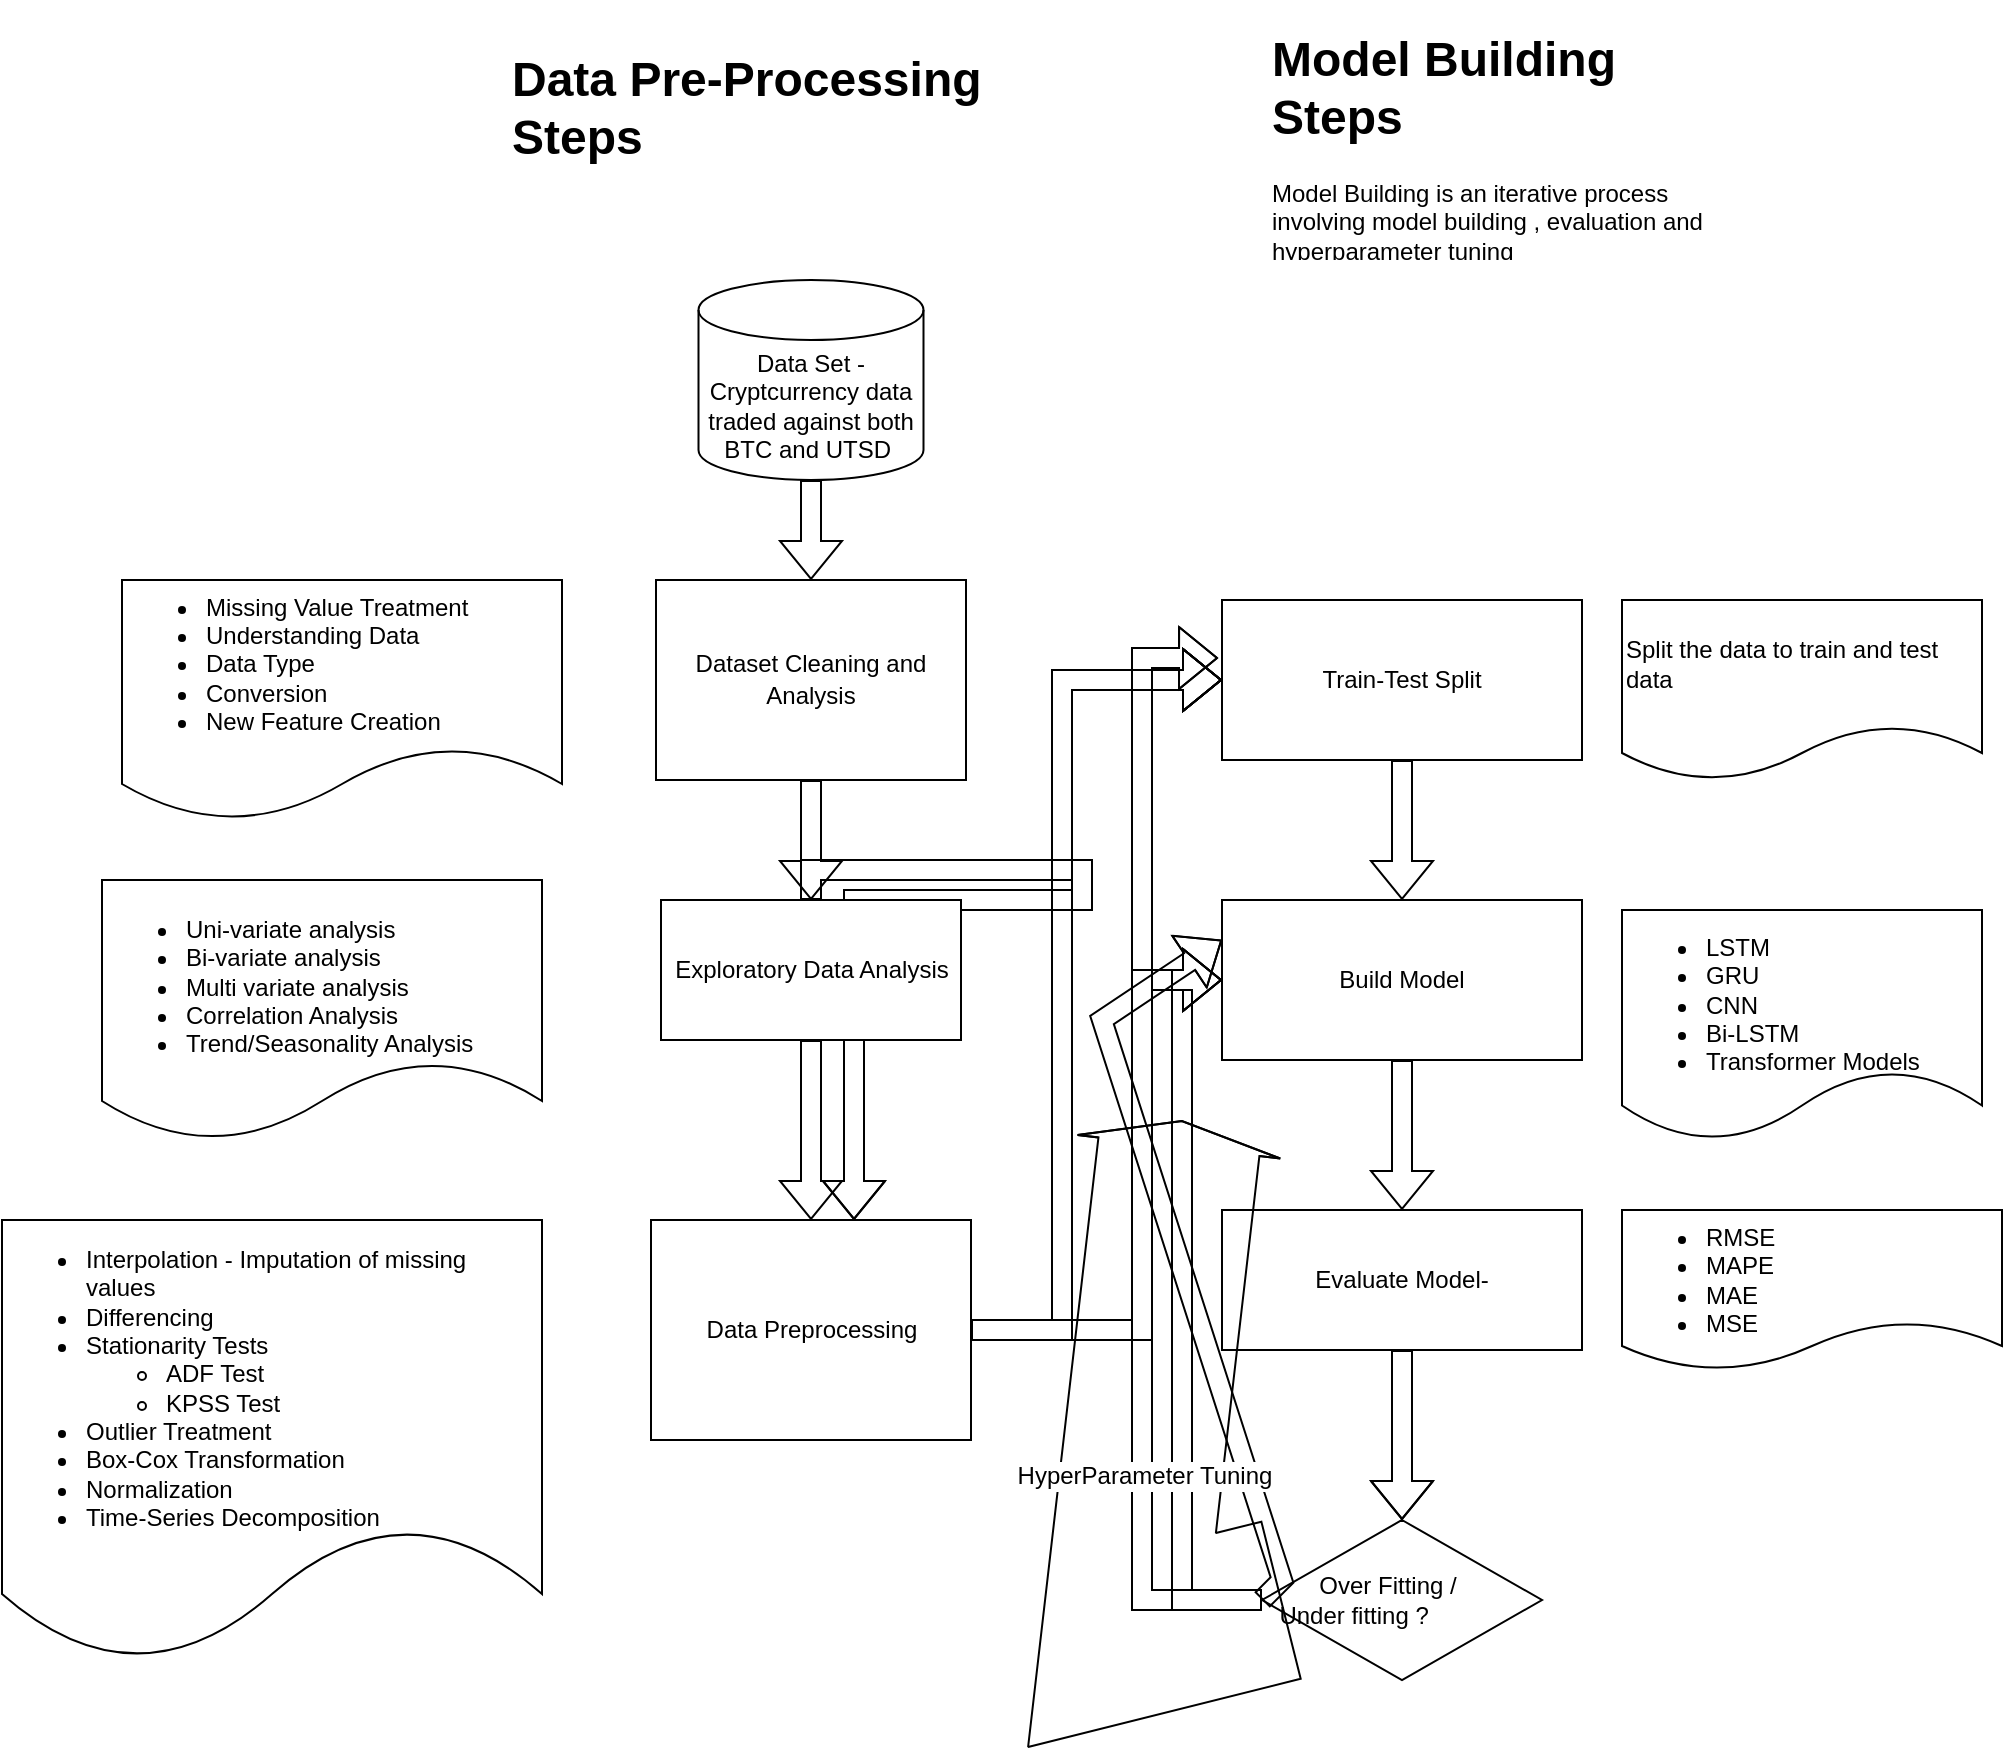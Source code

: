 <mxfile version="15.6.3" type="github">
  <diagram id="C5RBs43oDa-KdzZeNtuy" name="Page-1">
    <mxGraphModel dx="1929" dy="1694" grid="1" gridSize="10" guides="1" tooltips="1" connect="1" arrows="1" fold="1" page="1" pageScale="1" pageWidth="827" pageHeight="1169" math="0" shadow="0">
      <root>
        <mxCell id="WIyWlLk6GJQsqaUBKTNV-0" />
        <mxCell id="WIyWlLk6GJQsqaUBKTNV-1" parent="WIyWlLk6GJQsqaUBKTNV-0" />
        <mxCell id="t1fawfqg2BoMNpG_9KWW-0" value="Data Set - Cryptcurrency data traded against both BTC and UTSD&amp;nbsp;" style="shape=cylinder3;whiteSpace=wrap;html=1;boundedLbl=1;backgroundOutline=1;size=15;" vertex="1" parent="WIyWlLk6GJQsqaUBKTNV-1">
          <mxGeometry x="318.25" y="50" width="112.5" height="100" as="geometry" />
        </mxCell>
        <mxCell id="t1fawfqg2BoMNpG_9KWW-3" value="" style="endArrow=classic;html=1;rounded=0;entryX=0.5;entryY=0;entryDx=0;entryDy=0;shape=flexArrow;exitX=0.5;exitY=1;exitDx=0;exitDy=0;exitPerimeter=0;" edge="1" parent="WIyWlLk6GJQsqaUBKTNV-1" source="t1fawfqg2BoMNpG_9KWW-0" target="t1fawfqg2BoMNpG_9KWW-4">
          <mxGeometry width="50" height="50" relative="1" as="geometry">
            <mxPoint x="337" y="130" as="sourcePoint" />
            <mxPoint x="312" y="180" as="targetPoint" />
          </mxGeometry>
        </mxCell>
        <mxCell id="t1fawfqg2BoMNpG_9KWW-8" value="" style="edgeStyle=orthogonalEdgeStyle;rounded=0;orthogonalLoop=1;jettySize=auto;html=1;fontSize=12;shape=flexArrow;" edge="1" parent="WIyWlLk6GJQsqaUBKTNV-1" source="t1fawfqg2BoMNpG_9KWW-4" target="t1fawfqg2BoMNpG_9KWW-7">
          <mxGeometry relative="1" as="geometry" />
        </mxCell>
        <mxCell id="t1fawfqg2BoMNpG_9KWW-4" value="&lt;p class=&quot;MsoNormal&quot; style=&quot;margin-left: 0in&quot;&gt;&lt;span lang=&quot;EN-GB&quot; style=&quot;line-height: 115%&quot;&gt;&lt;font style=&quot;font-size: 12px&quot;&gt;Dataset Cleaning and Analysis&lt;/font&gt;&lt;span style=&quot;font-size: 12pt&quot;&gt;&lt;b&gt;&lt;/b&gt;&lt;/span&gt;&lt;/span&gt;&lt;/p&gt;" style="rounded=0;whiteSpace=wrap;html=1;" vertex="1" parent="WIyWlLk6GJQsqaUBKTNV-1">
          <mxGeometry x="297" y="200" width="155" height="100" as="geometry" />
        </mxCell>
        <mxCell id="t1fawfqg2BoMNpG_9KWW-6" value="&lt;div&gt;&lt;div&gt;&lt;br&gt;&lt;/div&gt;&lt;ul&gt;&lt;li&gt;&lt;span&gt;Missing Value Treatment&lt;/span&gt;&lt;br&gt;&lt;/li&gt;&lt;li&gt;&lt;span&gt;Understanding Data&lt;/span&gt;&lt;br&gt;&lt;/li&gt;&lt;li&gt;&lt;span&gt;Data Type&amp;nbsp;&lt;/span&gt;&lt;br&gt;&lt;/li&gt;&lt;li&gt;&lt;span&gt;Conversion&lt;/span&gt;&lt;br&gt;&lt;/li&gt;&lt;li&gt;&lt;span&gt;New Feature Creation&lt;/span&gt;&lt;br&gt;&lt;/li&gt;&lt;/ul&gt;&lt;/div&gt;&lt;div&gt;&lt;span&gt;&lt;br&gt;&lt;/span&gt;&lt;/div&gt;" style="shape=document;whiteSpace=wrap;html=1;boundedLbl=1;fontSize=12;align=left;" vertex="1" parent="WIyWlLk6GJQsqaUBKTNV-1">
          <mxGeometry x="30" y="200" width="220" height="120" as="geometry" />
        </mxCell>
        <mxCell id="t1fawfqg2BoMNpG_9KWW-11" value="" style="edgeStyle=orthogonalEdgeStyle;shape=flexArrow;rounded=0;orthogonalLoop=1;jettySize=auto;html=1;fontSize=12;" edge="1" parent="WIyWlLk6GJQsqaUBKTNV-1" source="t1fawfqg2BoMNpG_9KWW-7" target="t1fawfqg2BoMNpG_9KWW-10">
          <mxGeometry relative="1" as="geometry">
            <Array as="points">
              <mxPoint x="510" y="345" />
              <mxPoint x="510" y="360" />
              <mxPoint x="396" y="360" />
            </Array>
          </mxGeometry>
        </mxCell>
        <mxCell id="t1fawfqg2BoMNpG_9KWW-28" value="" style="edgeStyle=orthogonalEdgeStyle;shape=flexArrow;rounded=0;orthogonalLoop=1;jettySize=auto;html=1;fontSize=12;" edge="1" parent="WIyWlLk6GJQsqaUBKTNV-1" source="t1fawfqg2BoMNpG_9KWW-7" target="t1fawfqg2BoMNpG_9KWW-10">
          <mxGeometry relative="1" as="geometry" />
        </mxCell>
        <mxCell id="t1fawfqg2BoMNpG_9KWW-7" value="Exploratory Data Analysis" style="whiteSpace=wrap;html=1;rounded=0;" vertex="1" parent="WIyWlLk6GJQsqaUBKTNV-1">
          <mxGeometry x="299.5" y="360" width="150" height="70" as="geometry" />
        </mxCell>
        <mxCell id="t1fawfqg2BoMNpG_9KWW-9" value="&lt;div&gt;&lt;div&gt;&lt;br&gt;&lt;/div&gt;&lt;ul&gt;&lt;li&gt;Uni-variate analysis&lt;/li&gt;&lt;li&gt;&lt;span&gt;Bi-variate analysis&lt;/span&gt;&lt;br&gt;&lt;/li&gt;&lt;li&gt;&lt;span&gt;Multi variate analysis&lt;/span&gt;&lt;br&gt;&lt;/li&gt;&lt;li&gt;Correlation Analysis&lt;/li&gt;&lt;li&gt;Trend/Seasonality Analysis&lt;/li&gt;&lt;/ul&gt;&lt;/div&gt;" style="shape=document;whiteSpace=wrap;html=1;boundedLbl=1;fontSize=12;align=left;" vertex="1" parent="WIyWlLk6GJQsqaUBKTNV-1">
          <mxGeometry x="20" y="350" width="220" height="130" as="geometry" />
        </mxCell>
        <mxCell id="t1fawfqg2BoMNpG_9KWW-32" style="edgeStyle=orthogonalEdgeStyle;shape=flexArrow;rounded=0;orthogonalLoop=1;jettySize=auto;html=1;fontSize=12;" edge="1" parent="WIyWlLk6GJQsqaUBKTNV-1" source="t1fawfqg2BoMNpG_9KWW-10" target="t1fawfqg2BoMNpG_9KWW-14">
          <mxGeometry relative="1" as="geometry">
            <Array as="points">
              <mxPoint x="540" y="575" />
              <mxPoint x="540" y="250" />
            </Array>
          </mxGeometry>
        </mxCell>
        <mxCell id="t1fawfqg2BoMNpG_9KWW-33" style="edgeStyle=orthogonalEdgeStyle;shape=flexArrow;rounded=0;orthogonalLoop=1;jettySize=auto;html=1;fontSize=12;entryX=-0.011;entryY=0.363;entryDx=0;entryDy=0;entryPerimeter=0;" edge="1" parent="WIyWlLk6GJQsqaUBKTNV-1" source="t1fawfqg2BoMNpG_9KWW-10" target="t1fawfqg2BoMNpG_9KWW-14">
          <mxGeometry relative="1" as="geometry">
            <Array as="points">
              <mxPoint x="540" y="575" />
              <mxPoint x="540" y="239" />
            </Array>
          </mxGeometry>
        </mxCell>
        <mxCell id="t1fawfqg2BoMNpG_9KWW-46" style="edgeStyle=orthogonalEdgeStyle;shape=flexArrow;rounded=0;orthogonalLoop=1;jettySize=auto;html=1;fontSize=12;" edge="1" parent="WIyWlLk6GJQsqaUBKTNV-1" source="t1fawfqg2BoMNpG_9KWW-10" target="t1fawfqg2BoMNpG_9KWW-14">
          <mxGeometry relative="1" as="geometry">
            <Array as="points">
              <mxPoint x="500" y="575" />
              <mxPoint x="500" y="250" />
            </Array>
          </mxGeometry>
        </mxCell>
        <mxCell id="t1fawfqg2BoMNpG_9KWW-10" value="Data Preprocessing" style="whiteSpace=wrap;html=1;rounded=0;" vertex="1" parent="WIyWlLk6GJQsqaUBKTNV-1">
          <mxGeometry x="294.5" y="520" width="160" height="110" as="geometry" />
        </mxCell>
        <mxCell id="t1fawfqg2BoMNpG_9KWW-12" value="&lt;div&gt;&lt;br&gt;&lt;/div&gt;&lt;ul&gt;&lt;li&gt;Interpolation - Imputation of missing values&lt;/li&gt;&lt;li&gt;Differencing&lt;/li&gt;&lt;li&gt;Stationarity Tests&lt;/li&gt;&lt;ul&gt;&lt;li&gt;&lt;span&gt;ADF Test&lt;/span&gt;&lt;/li&gt;&lt;li&gt;&lt;span&gt;KPSS Test&lt;/span&gt;&lt;/li&gt;&lt;/ul&gt;&lt;li&gt;Outlier Treatment&lt;/li&gt;&lt;li&gt;Box-Cox Transformation&lt;/li&gt;&lt;li&gt;Normalization&lt;/li&gt;&lt;li&gt;Time-Series Decomposition&lt;/li&gt;&lt;/ul&gt;&lt;blockquote style=&quot;margin: 0 0 0 40px ; border: none ; padding: 0px&quot;&gt;&lt;/blockquote&gt;" style="shape=document;whiteSpace=wrap;html=1;boundedLbl=1;fontSize=12;align=left;" vertex="1" parent="WIyWlLk6GJQsqaUBKTNV-1">
          <mxGeometry x="-30" y="520" width="270" height="220" as="geometry" />
        </mxCell>
        <mxCell id="t1fawfqg2BoMNpG_9KWW-30" value="" style="edgeStyle=orthogonalEdgeStyle;shape=flexArrow;rounded=0;orthogonalLoop=1;jettySize=auto;html=1;fontSize=12;" edge="1" parent="WIyWlLk6GJQsqaUBKTNV-1" source="t1fawfqg2BoMNpG_9KWW-14" target="t1fawfqg2BoMNpG_9KWW-16">
          <mxGeometry relative="1" as="geometry" />
        </mxCell>
        <mxCell id="t1fawfqg2BoMNpG_9KWW-14" value="Train-Test Split" style="whiteSpace=wrap;html=1;rounded=0;" vertex="1" parent="WIyWlLk6GJQsqaUBKTNV-1">
          <mxGeometry x="580" y="210" width="180" height="80" as="geometry" />
        </mxCell>
        <mxCell id="t1fawfqg2BoMNpG_9KWW-31" value="" style="edgeStyle=orthogonalEdgeStyle;shape=flexArrow;rounded=0;orthogonalLoop=1;jettySize=auto;html=1;fontSize=12;" edge="1" parent="WIyWlLk6GJQsqaUBKTNV-1" source="t1fawfqg2BoMNpG_9KWW-16" target="t1fawfqg2BoMNpG_9KWW-19">
          <mxGeometry relative="1" as="geometry" />
        </mxCell>
        <mxCell id="t1fawfqg2BoMNpG_9KWW-16" value="Build Model" style="whiteSpace=wrap;html=1;rounded=0;" vertex="1" parent="WIyWlLk6GJQsqaUBKTNV-1">
          <mxGeometry x="580" y="360" width="180" height="80" as="geometry" />
        </mxCell>
        <mxCell id="t1fawfqg2BoMNpG_9KWW-18" value="&lt;div&gt;&lt;br&gt;&lt;/div&gt;&lt;ul&gt;&lt;li&gt;LSTM&lt;/li&gt;&lt;li&gt;GRU&lt;/li&gt;&lt;li&gt;CNN&lt;/li&gt;&lt;li&gt;Bi-LSTM&lt;/li&gt;&lt;li&gt;Transformer Models&lt;/li&gt;&lt;/ul&gt;&lt;blockquote style=&quot;margin: 0 0 0 40px ; border: none ; padding: 0px&quot;&gt;&lt;/blockquote&gt;" style="shape=document;whiteSpace=wrap;html=1;boundedLbl=1;fontSize=12;align=left;" vertex="1" parent="WIyWlLk6GJQsqaUBKTNV-1">
          <mxGeometry x="780" y="365" width="180" height="115" as="geometry" />
        </mxCell>
        <mxCell id="t1fawfqg2BoMNpG_9KWW-35" value="" style="edgeStyle=orthogonalEdgeStyle;shape=flexArrow;rounded=0;orthogonalLoop=1;jettySize=auto;html=1;fontSize=12;" edge="1" parent="WIyWlLk6GJQsqaUBKTNV-1" source="t1fawfqg2BoMNpG_9KWW-19">
          <mxGeometry relative="1" as="geometry">
            <mxPoint x="670" y="670" as="targetPoint" />
          </mxGeometry>
        </mxCell>
        <mxCell id="t1fawfqg2BoMNpG_9KWW-26" value="Split the data to train and test data&amp;nbsp;" style="shape=document;whiteSpace=wrap;html=1;boundedLbl=1;fontSize=12;align=left;" vertex="1" parent="WIyWlLk6GJQsqaUBKTNV-1">
          <mxGeometry x="780" y="210" width="180" height="90" as="geometry" />
        </mxCell>
        <mxCell id="t1fawfqg2BoMNpG_9KWW-27" value="&lt;h1&gt;Data Pre-Processing Steps&lt;/h1&gt;" style="text;html=1;strokeColor=none;fillColor=none;spacing=5;spacingTop=-20;whiteSpace=wrap;overflow=hidden;rounded=0;fontSize=12;align=left;" vertex="1" parent="WIyWlLk6GJQsqaUBKTNV-1">
          <mxGeometry x="220" y="-70" width="250" height="100" as="geometry" />
        </mxCell>
        <mxCell id="t1fawfqg2BoMNpG_9KWW-29" value="&lt;h1&gt;Model Building Steps&lt;/h1&gt;&lt;div&gt;Model Building is an iterative process involving model building , evaluation and hyperparameter tuning&lt;/div&gt;" style="text;html=1;strokeColor=none;fillColor=none;spacing=5;spacingTop=-20;whiteSpace=wrap;overflow=hidden;rounded=0;fontSize=12;align=left;" vertex="1" parent="WIyWlLk6GJQsqaUBKTNV-1">
          <mxGeometry x="600" y="-80" width="240" height="120" as="geometry" />
        </mxCell>
        <mxCell id="t1fawfqg2BoMNpG_9KWW-36" value="&lt;div&gt;&lt;br&gt;&lt;/div&gt;&lt;ul&gt;&lt;li&gt;RMSE&lt;/li&gt;&lt;li&gt;MAPE&lt;/li&gt;&lt;li&gt;MAE&lt;/li&gt;&lt;li&gt;MSE&lt;/li&gt;&lt;/ul&gt;" style="shape=document;whiteSpace=wrap;html=1;boundedLbl=1;fontSize=12;align=left;" vertex="1" parent="WIyWlLk6GJQsqaUBKTNV-1">
          <mxGeometry x="780" y="515" width="190" height="80" as="geometry" />
        </mxCell>
        <mxCell id="t1fawfqg2BoMNpG_9KWW-38" style="edgeStyle=orthogonalEdgeStyle;shape=flexArrow;rounded=0;orthogonalLoop=1;jettySize=auto;html=1;entryX=0;entryY=0.5;entryDx=0;entryDy=0;fontSize=12;" edge="1" parent="WIyWlLk6GJQsqaUBKTNV-1" source="t1fawfqg2BoMNpG_9KWW-37" target="t1fawfqg2BoMNpG_9KWW-16">
          <mxGeometry relative="1" as="geometry">
            <Array as="points">
              <mxPoint x="560" y="710" />
              <mxPoint x="560" y="400" />
            </Array>
          </mxGeometry>
        </mxCell>
        <mxCell id="t1fawfqg2BoMNpG_9KWW-37" value="&amp;nbsp; &amp;nbsp; &amp;nbsp; &amp;nbsp; Over Fitting /&amp;nbsp; &amp;nbsp; &amp;nbsp; &amp;nbsp; &amp;nbsp; &amp;nbsp;&lt;span style=&quot;white-space: pre&quot;&gt;	&lt;/span&gt;Under fitting ?" style="rhombus;whiteSpace=wrap;html=1;fontSize=12;align=left;" vertex="1" parent="WIyWlLk6GJQsqaUBKTNV-1">
          <mxGeometry x="600" y="670" width="140" height="80" as="geometry" />
        </mxCell>
        <mxCell id="t1fawfqg2BoMNpG_9KWW-19" value="Evaluate Model-" style="whiteSpace=wrap;html=1;rounded=0;" vertex="1" parent="WIyWlLk6GJQsqaUBKTNV-1">
          <mxGeometry x="580" y="515" width="180" height="70" as="geometry" />
        </mxCell>
        <mxCell id="t1fawfqg2BoMNpG_9KWW-41" value="" style="endArrow=classic;html=1;rounded=0;fontSize=12;shape=flexArrow;exitX=0;exitY=0.5;exitDx=0;exitDy=0;entryX=0;entryY=0.25;entryDx=0;entryDy=0;" edge="1" parent="WIyWlLk6GJQsqaUBKTNV-1" source="t1fawfqg2BoMNpG_9KWW-37" target="t1fawfqg2BoMNpG_9KWW-16">
          <mxGeometry width="50" height="50" relative="1" as="geometry">
            <mxPoint x="590" y="590" as="sourcePoint" />
            <mxPoint x="640" y="540" as="targetPoint" />
            <Array as="points">
              <mxPoint x="610" y="700" />
              <mxPoint x="520" y="420" />
            </Array>
          </mxGeometry>
        </mxCell>
        <mxCell id="t1fawfqg2BoMNpG_9KWW-42" value="" style="shape=flexArrow;endArrow=classic;html=1;rounded=0;fontSize=12;width=81;endSize=3.99;" edge="1" parent="WIyWlLk6GJQsqaUBKTNV-1">
          <mxGeometry width="50" height="50" relative="1" as="geometry">
            <mxPoint x="610" y="710" as="sourcePoint" />
            <mxPoint x="560" y="470" as="targetPoint" />
            <Array as="points">
              <mxPoint x="530" y="730" />
            </Array>
          </mxGeometry>
        </mxCell>
        <mxCell id="t1fawfqg2BoMNpG_9KWW-43" value="" style="endArrow=classic;html=1;rounded=0;fontSize=12;shape=flexArrow;" edge="1" parent="WIyWlLk6GJQsqaUBKTNV-1">
          <mxGeometry width="50" height="50" relative="1" as="geometry">
            <mxPoint x="600" y="710" as="sourcePoint" />
            <mxPoint x="580" y="400" as="targetPoint" />
            <Array as="points">
              <mxPoint x="540" y="710" />
              <mxPoint x="540" y="400" />
            </Array>
          </mxGeometry>
        </mxCell>
        <mxCell id="t1fawfqg2BoMNpG_9KWW-44" value="HyperParameter Tuning" style="edgeLabel;html=1;align=center;verticalAlign=middle;resizable=0;points=[];fontSize=12;" vertex="1" connectable="0" parent="t1fawfqg2BoMNpG_9KWW-43">
          <mxGeometry x="-0.405" y="-1" relative="1" as="geometry">
            <mxPoint as="offset" />
          </mxGeometry>
        </mxCell>
        <mxCell id="t1fawfqg2BoMNpG_9KWW-48" value="" style="endArrow=classic;html=1;rounded=0;fontSize=12;entryX=0;entryY=0.5;entryDx=0;entryDy=0;shape=flexArrow;" edge="1" parent="WIyWlLk6GJQsqaUBKTNV-1" source="t1fawfqg2BoMNpG_9KWW-10" target="t1fawfqg2BoMNpG_9KWW-14">
          <mxGeometry width="50" height="50" relative="1" as="geometry">
            <mxPoint x="590" y="390" as="sourcePoint" />
            <mxPoint x="640" y="340" as="targetPoint" />
            <Array as="points">
              <mxPoint x="500" y="575" />
              <mxPoint x="500" y="250" />
            </Array>
          </mxGeometry>
        </mxCell>
      </root>
    </mxGraphModel>
  </diagram>
</mxfile>
